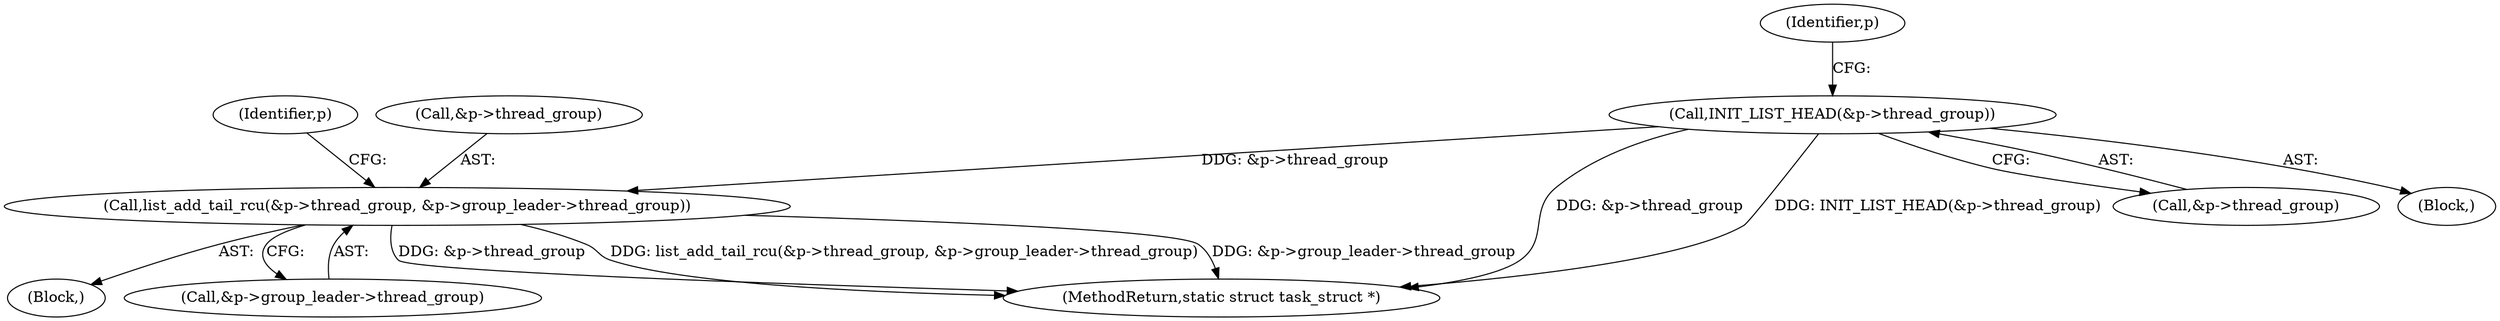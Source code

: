 digraph "0_linux_e66eded8309ebf679d3d3c1f5820d1f2ca332c71_0@pointer" {
"1000890" [label="(Call,INIT_LIST_HEAD(&p->thread_group))"];
"1000997" [label="(Call,list_add_tail_rcu(&p->thread_group, &p->group_leader->thread_group))"];
"1000897" [label="(Identifier,p)"];
"1000969" [label="(Block,)"];
"1000890" [label="(Call,INIT_LIST_HEAD(&p->thread_group))"];
"1001002" [label="(Call,&p->group_leader->thread_group)"];
"1001011" [label="(Identifier,p)"];
"1000998" [label="(Call,&p->thread_group)"];
"1000997" [label="(Call,list_add_tail_rcu(&p->thread_group, &p->group_leader->thread_group))"];
"1001227" [label="(MethodReturn,static struct task_struct *)"];
"1000891" [label="(Call,&p->thread_group)"];
"1000127" [label="(Block,)"];
"1000890" -> "1000127"  [label="AST: "];
"1000890" -> "1000891"  [label="CFG: "];
"1000891" -> "1000890"  [label="AST: "];
"1000897" -> "1000890"  [label="CFG: "];
"1000890" -> "1001227"  [label="DDG: &p->thread_group"];
"1000890" -> "1001227"  [label="DDG: INIT_LIST_HEAD(&p->thread_group)"];
"1000890" -> "1000997"  [label="DDG: &p->thread_group"];
"1000997" -> "1000969"  [label="AST: "];
"1000997" -> "1001002"  [label="CFG: "];
"1000998" -> "1000997"  [label="AST: "];
"1001002" -> "1000997"  [label="AST: "];
"1001011" -> "1000997"  [label="CFG: "];
"1000997" -> "1001227"  [label="DDG: &p->thread_group"];
"1000997" -> "1001227"  [label="DDG: list_add_tail_rcu(&p->thread_group, &p->group_leader->thread_group)"];
"1000997" -> "1001227"  [label="DDG: &p->group_leader->thread_group"];
}
